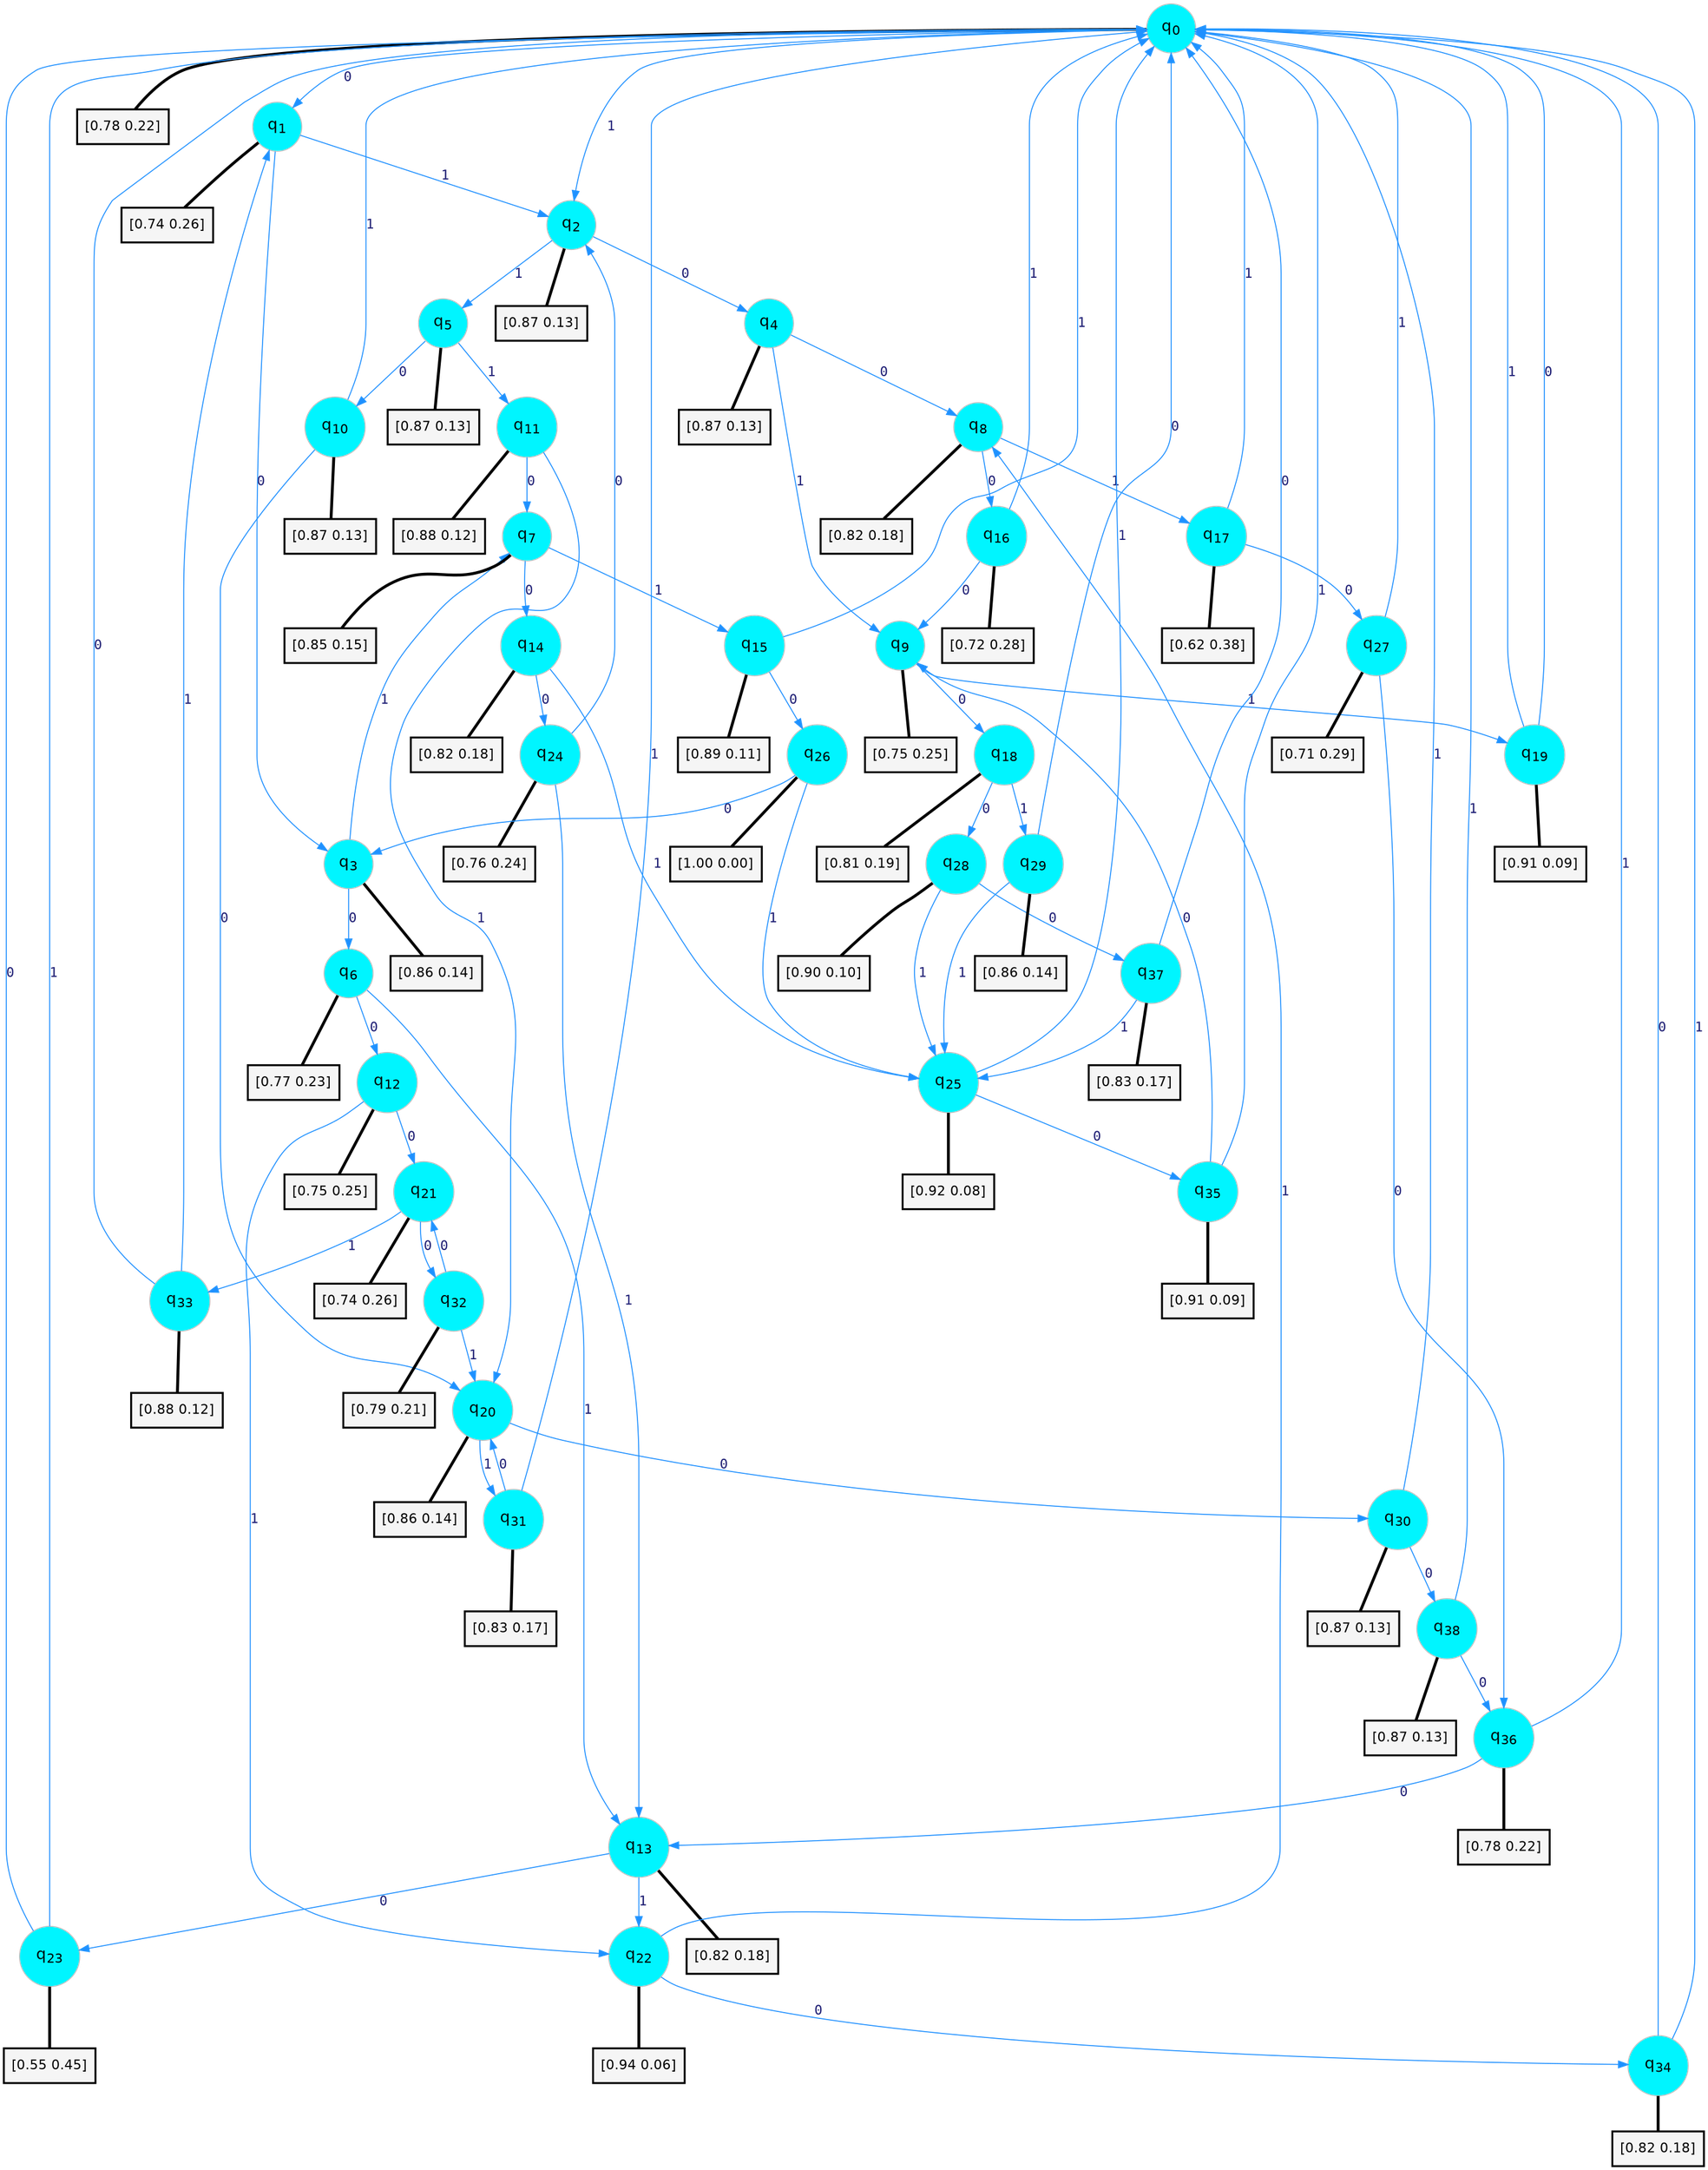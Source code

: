 digraph G {
graph [
bgcolor=transparent, dpi=300, rankdir=TD, size="40,25"];
node [
color=gray, fillcolor=turquoise1, fontcolor=black, fontname=Helvetica, fontsize=16, fontweight=bold, shape=circle, style=filled];
edge [
arrowsize=1, color=dodgerblue1, fontcolor=midnightblue, fontname=courier, fontweight=bold, penwidth=1, style=solid, weight=20];
0[label=<q<SUB>0</SUB>>];
1[label=<q<SUB>1</SUB>>];
2[label=<q<SUB>2</SUB>>];
3[label=<q<SUB>3</SUB>>];
4[label=<q<SUB>4</SUB>>];
5[label=<q<SUB>5</SUB>>];
6[label=<q<SUB>6</SUB>>];
7[label=<q<SUB>7</SUB>>];
8[label=<q<SUB>8</SUB>>];
9[label=<q<SUB>9</SUB>>];
10[label=<q<SUB>10</SUB>>];
11[label=<q<SUB>11</SUB>>];
12[label=<q<SUB>12</SUB>>];
13[label=<q<SUB>13</SUB>>];
14[label=<q<SUB>14</SUB>>];
15[label=<q<SUB>15</SUB>>];
16[label=<q<SUB>16</SUB>>];
17[label=<q<SUB>17</SUB>>];
18[label=<q<SUB>18</SUB>>];
19[label=<q<SUB>19</SUB>>];
20[label=<q<SUB>20</SUB>>];
21[label=<q<SUB>21</SUB>>];
22[label=<q<SUB>22</SUB>>];
23[label=<q<SUB>23</SUB>>];
24[label=<q<SUB>24</SUB>>];
25[label=<q<SUB>25</SUB>>];
26[label=<q<SUB>26</SUB>>];
27[label=<q<SUB>27</SUB>>];
28[label=<q<SUB>28</SUB>>];
29[label=<q<SUB>29</SUB>>];
30[label=<q<SUB>30</SUB>>];
31[label=<q<SUB>31</SUB>>];
32[label=<q<SUB>32</SUB>>];
33[label=<q<SUB>33</SUB>>];
34[label=<q<SUB>34</SUB>>];
35[label=<q<SUB>35</SUB>>];
36[label=<q<SUB>36</SUB>>];
37[label=<q<SUB>37</SUB>>];
38[label=<q<SUB>38</SUB>>];
39[label="[0.78 0.22]", shape=box,fontcolor=black, fontname=Helvetica, fontsize=14, penwidth=2, fillcolor=whitesmoke,color=black];
40[label="[0.74 0.26]", shape=box,fontcolor=black, fontname=Helvetica, fontsize=14, penwidth=2, fillcolor=whitesmoke,color=black];
41[label="[0.87 0.13]", shape=box,fontcolor=black, fontname=Helvetica, fontsize=14, penwidth=2, fillcolor=whitesmoke,color=black];
42[label="[0.86 0.14]", shape=box,fontcolor=black, fontname=Helvetica, fontsize=14, penwidth=2, fillcolor=whitesmoke,color=black];
43[label="[0.87 0.13]", shape=box,fontcolor=black, fontname=Helvetica, fontsize=14, penwidth=2, fillcolor=whitesmoke,color=black];
44[label="[0.87 0.13]", shape=box,fontcolor=black, fontname=Helvetica, fontsize=14, penwidth=2, fillcolor=whitesmoke,color=black];
45[label="[0.77 0.23]", shape=box,fontcolor=black, fontname=Helvetica, fontsize=14, penwidth=2, fillcolor=whitesmoke,color=black];
46[label="[0.85 0.15]", shape=box,fontcolor=black, fontname=Helvetica, fontsize=14, penwidth=2, fillcolor=whitesmoke,color=black];
47[label="[0.82 0.18]", shape=box,fontcolor=black, fontname=Helvetica, fontsize=14, penwidth=2, fillcolor=whitesmoke,color=black];
48[label="[0.75 0.25]", shape=box,fontcolor=black, fontname=Helvetica, fontsize=14, penwidth=2, fillcolor=whitesmoke,color=black];
49[label="[0.87 0.13]", shape=box,fontcolor=black, fontname=Helvetica, fontsize=14, penwidth=2, fillcolor=whitesmoke,color=black];
50[label="[0.88 0.12]", shape=box,fontcolor=black, fontname=Helvetica, fontsize=14, penwidth=2, fillcolor=whitesmoke,color=black];
51[label="[0.75 0.25]", shape=box,fontcolor=black, fontname=Helvetica, fontsize=14, penwidth=2, fillcolor=whitesmoke,color=black];
52[label="[0.82 0.18]", shape=box,fontcolor=black, fontname=Helvetica, fontsize=14, penwidth=2, fillcolor=whitesmoke,color=black];
53[label="[0.82 0.18]", shape=box,fontcolor=black, fontname=Helvetica, fontsize=14, penwidth=2, fillcolor=whitesmoke,color=black];
54[label="[0.89 0.11]", shape=box,fontcolor=black, fontname=Helvetica, fontsize=14, penwidth=2, fillcolor=whitesmoke,color=black];
55[label="[0.72 0.28]", shape=box,fontcolor=black, fontname=Helvetica, fontsize=14, penwidth=2, fillcolor=whitesmoke,color=black];
56[label="[0.62 0.38]", shape=box,fontcolor=black, fontname=Helvetica, fontsize=14, penwidth=2, fillcolor=whitesmoke,color=black];
57[label="[0.81 0.19]", shape=box,fontcolor=black, fontname=Helvetica, fontsize=14, penwidth=2, fillcolor=whitesmoke,color=black];
58[label="[0.91 0.09]", shape=box,fontcolor=black, fontname=Helvetica, fontsize=14, penwidth=2, fillcolor=whitesmoke,color=black];
59[label="[0.86 0.14]", shape=box,fontcolor=black, fontname=Helvetica, fontsize=14, penwidth=2, fillcolor=whitesmoke,color=black];
60[label="[0.74 0.26]", shape=box,fontcolor=black, fontname=Helvetica, fontsize=14, penwidth=2, fillcolor=whitesmoke,color=black];
61[label="[0.94 0.06]", shape=box,fontcolor=black, fontname=Helvetica, fontsize=14, penwidth=2, fillcolor=whitesmoke,color=black];
62[label="[0.55 0.45]", shape=box,fontcolor=black, fontname=Helvetica, fontsize=14, penwidth=2, fillcolor=whitesmoke,color=black];
63[label="[0.76 0.24]", shape=box,fontcolor=black, fontname=Helvetica, fontsize=14, penwidth=2, fillcolor=whitesmoke,color=black];
64[label="[0.92 0.08]", shape=box,fontcolor=black, fontname=Helvetica, fontsize=14, penwidth=2, fillcolor=whitesmoke,color=black];
65[label="[1.00 0.00]", shape=box,fontcolor=black, fontname=Helvetica, fontsize=14, penwidth=2, fillcolor=whitesmoke,color=black];
66[label="[0.71 0.29]", shape=box,fontcolor=black, fontname=Helvetica, fontsize=14, penwidth=2, fillcolor=whitesmoke,color=black];
67[label="[0.90 0.10]", shape=box,fontcolor=black, fontname=Helvetica, fontsize=14, penwidth=2, fillcolor=whitesmoke,color=black];
68[label="[0.86 0.14]", shape=box,fontcolor=black, fontname=Helvetica, fontsize=14, penwidth=2, fillcolor=whitesmoke,color=black];
69[label="[0.87 0.13]", shape=box,fontcolor=black, fontname=Helvetica, fontsize=14, penwidth=2, fillcolor=whitesmoke,color=black];
70[label="[0.83 0.17]", shape=box,fontcolor=black, fontname=Helvetica, fontsize=14, penwidth=2, fillcolor=whitesmoke,color=black];
71[label="[0.79 0.21]", shape=box,fontcolor=black, fontname=Helvetica, fontsize=14, penwidth=2, fillcolor=whitesmoke,color=black];
72[label="[0.88 0.12]", shape=box,fontcolor=black, fontname=Helvetica, fontsize=14, penwidth=2, fillcolor=whitesmoke,color=black];
73[label="[0.82 0.18]", shape=box,fontcolor=black, fontname=Helvetica, fontsize=14, penwidth=2, fillcolor=whitesmoke,color=black];
74[label="[0.91 0.09]", shape=box,fontcolor=black, fontname=Helvetica, fontsize=14, penwidth=2, fillcolor=whitesmoke,color=black];
75[label="[0.78 0.22]", shape=box,fontcolor=black, fontname=Helvetica, fontsize=14, penwidth=2, fillcolor=whitesmoke,color=black];
76[label="[0.83 0.17]", shape=box,fontcolor=black, fontname=Helvetica, fontsize=14, penwidth=2, fillcolor=whitesmoke,color=black];
77[label="[0.87 0.13]", shape=box,fontcolor=black, fontname=Helvetica, fontsize=14, penwidth=2, fillcolor=whitesmoke,color=black];
0->1 [label=0];
0->2 [label=1];
0->39 [arrowhead=none, penwidth=3,color=black];
1->3 [label=0];
1->2 [label=1];
1->40 [arrowhead=none, penwidth=3,color=black];
2->4 [label=0];
2->5 [label=1];
2->41 [arrowhead=none, penwidth=3,color=black];
3->6 [label=0];
3->7 [label=1];
3->42 [arrowhead=none, penwidth=3,color=black];
4->8 [label=0];
4->9 [label=1];
4->43 [arrowhead=none, penwidth=3,color=black];
5->10 [label=0];
5->11 [label=1];
5->44 [arrowhead=none, penwidth=3,color=black];
6->12 [label=0];
6->13 [label=1];
6->45 [arrowhead=none, penwidth=3,color=black];
7->14 [label=0];
7->15 [label=1];
7->46 [arrowhead=none, penwidth=3,color=black];
8->16 [label=0];
8->17 [label=1];
8->47 [arrowhead=none, penwidth=3,color=black];
9->18 [label=0];
9->19 [label=1];
9->48 [arrowhead=none, penwidth=3,color=black];
10->20 [label=0];
10->0 [label=1];
10->49 [arrowhead=none, penwidth=3,color=black];
11->7 [label=0];
11->20 [label=1];
11->50 [arrowhead=none, penwidth=3,color=black];
12->21 [label=0];
12->22 [label=1];
12->51 [arrowhead=none, penwidth=3,color=black];
13->23 [label=0];
13->22 [label=1];
13->52 [arrowhead=none, penwidth=3,color=black];
14->24 [label=0];
14->25 [label=1];
14->53 [arrowhead=none, penwidth=3,color=black];
15->26 [label=0];
15->0 [label=1];
15->54 [arrowhead=none, penwidth=3,color=black];
16->9 [label=0];
16->0 [label=1];
16->55 [arrowhead=none, penwidth=3,color=black];
17->27 [label=0];
17->0 [label=1];
17->56 [arrowhead=none, penwidth=3,color=black];
18->28 [label=0];
18->29 [label=1];
18->57 [arrowhead=none, penwidth=3,color=black];
19->0 [label=0];
19->0 [label=1];
19->58 [arrowhead=none, penwidth=3,color=black];
20->30 [label=0];
20->31 [label=1];
20->59 [arrowhead=none, penwidth=3,color=black];
21->32 [label=0];
21->33 [label=1];
21->60 [arrowhead=none, penwidth=3,color=black];
22->34 [label=0];
22->8 [label=1];
22->61 [arrowhead=none, penwidth=3,color=black];
23->0 [label=0];
23->0 [label=1];
23->62 [arrowhead=none, penwidth=3,color=black];
24->2 [label=0];
24->13 [label=1];
24->63 [arrowhead=none, penwidth=3,color=black];
25->35 [label=0];
25->0 [label=1];
25->64 [arrowhead=none, penwidth=3,color=black];
26->3 [label=0];
26->25 [label=1];
26->65 [arrowhead=none, penwidth=3,color=black];
27->36 [label=0];
27->0 [label=1];
27->66 [arrowhead=none, penwidth=3,color=black];
28->37 [label=0];
28->25 [label=1];
28->67 [arrowhead=none, penwidth=3,color=black];
29->0 [label=0];
29->25 [label=1];
29->68 [arrowhead=none, penwidth=3,color=black];
30->38 [label=0];
30->0 [label=1];
30->69 [arrowhead=none, penwidth=3,color=black];
31->20 [label=0];
31->0 [label=1];
31->70 [arrowhead=none, penwidth=3,color=black];
32->21 [label=0];
32->20 [label=1];
32->71 [arrowhead=none, penwidth=3,color=black];
33->0 [label=0];
33->1 [label=1];
33->72 [arrowhead=none, penwidth=3,color=black];
34->0 [label=0];
34->0 [label=1];
34->73 [arrowhead=none, penwidth=3,color=black];
35->9 [label=0];
35->0 [label=1];
35->74 [arrowhead=none, penwidth=3,color=black];
36->13 [label=0];
36->0 [label=1];
36->75 [arrowhead=none, penwidth=3,color=black];
37->0 [label=0];
37->25 [label=1];
37->76 [arrowhead=none, penwidth=3,color=black];
38->36 [label=0];
38->0 [label=1];
38->77 [arrowhead=none, penwidth=3,color=black];
}
